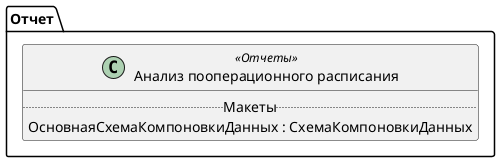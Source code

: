 ﻿@startuml АнализПооперационногоРасписания
'!include templates.wsd
'..\include templates.wsd
class Отчет.АнализПооперационногоРасписания as "Анализ пооперационного расписания" <<Отчеты>>
{
..Макеты..
ОсновнаяСхемаКомпоновкиДанных : СхемаКомпоновкиДанных
}
@enduml
